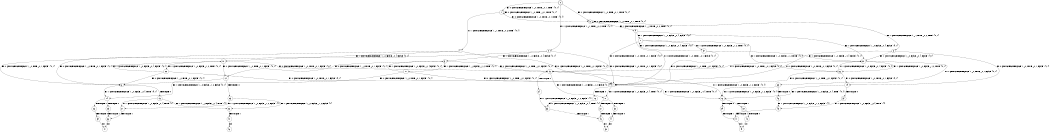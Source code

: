 digraph BCG {
size = "7, 10.5";
center = TRUE;
node [shape = circle];
0 [peripheries = 2];
0 -> 1 [label = "EX !0 !ATOMIC_EXCH_BRANCH (1, +0, TRUE, +0, 1, TRUE) !{0, 1}"];
0 -> 2 [label = "EX !1 !ATOMIC_EXCH_BRANCH (1, +1, TRUE, +0, 2, TRUE) !{0, 1}"];
0 -> 3 [label = "EX !0 !ATOMIC_EXCH_BRANCH (1, +0, TRUE, +0, 1, TRUE) !{0, 1}"];
1 -> 1 [label = "EX !0 !ATOMIC_EXCH_BRANCH (1, +0, TRUE, +0, 1, TRUE) !{0, 1}"];
1 -> 4 [label = "EX !1 !ATOMIC_EXCH_BRANCH (1, +1, TRUE, +0, 2, TRUE) !{0, 1}"];
1 -> 3 [label = "EX !0 !ATOMIC_EXCH_BRANCH (1, +0, TRUE, +0, 1, TRUE) !{0, 1}"];
2 -> 5 [label = "EX !1 !ATOMIC_EXCH_BRANCH (1, +0, FALSE, +0, 4, FALSE) !{0, 1}"];
2 -> 6 [label = "EX !0 !ATOMIC_EXCH_BRANCH (1, +0, TRUE, +0, 1, FALSE) !{0, 1}"];
2 -> 7 [label = "EX !0 !ATOMIC_EXCH_BRANCH (1, +0, TRUE, +0, 1, FALSE) !{0, 1}"];
3 -> 8 [label = "EX !1 !ATOMIC_EXCH_BRANCH (1, +1, TRUE, +0, 2, TRUE) !{0, 1}"];
3 -> 3 [label = "EX !0 !ATOMIC_EXCH_BRANCH (1, +0, TRUE, +0, 1, TRUE) !{0, 1}"];
3 -> 9 [label = "EX !1 !ATOMIC_EXCH_BRANCH (1, +1, TRUE, +0, 2, TRUE) !{0, 1}"];
4 -> 6 [label = "EX !0 !ATOMIC_EXCH_BRANCH (1, +0, TRUE, +0, 1, FALSE) !{0, 1}"];
4 -> 10 [label = "EX !1 !ATOMIC_EXCH_BRANCH (1, +0, FALSE, +0, 4, FALSE) !{0, 1}"];
4 -> 7 [label = "EX !0 !ATOMIC_EXCH_BRANCH (1, +0, TRUE, +0, 1, FALSE) !{0, 1}"];
5 -> 11 [label = "EX !1 !ATOMIC_EXCH_BRANCH (1, +0, FALSE, +1, 2, TRUE) !{0, 1}"];
5 -> 12 [label = "EX !0 !ATOMIC_EXCH_BRANCH (1, +0, TRUE, +0, 1, FALSE) !{0, 1}"];
5 -> 13 [label = "EX !0 !ATOMIC_EXCH_BRANCH (1, +0, TRUE, +0, 1, FALSE) !{0, 1}"];
6 -> 14 [label = "EX !1 !ATOMIC_EXCH_BRANCH (1, +0, FALSE, +0, 4, TRUE) !{0, 1}"];
6 -> 15 [label = "TERMINATE !0"];
7 -> 16 [label = "EX !1 !ATOMIC_EXCH_BRANCH (1, +0, FALSE, +0, 4, TRUE) !{0, 1}"];
7 -> 17 [label = "EX !1 !ATOMIC_EXCH_BRANCH (1, +0, FALSE, +0, 4, TRUE) !{0, 1}"];
7 -> 18 [label = "TERMINATE !0"];
8 -> 19 [label = "EX !0 !ATOMIC_EXCH_BRANCH (1, +0, TRUE, +0, 1, FALSE) !{0, 1}"];
8 -> 20 [label = "EX !1 !ATOMIC_EXCH_BRANCH (1, +0, FALSE, +0, 4, FALSE) !{0, 1}"];
8 -> 7 [label = "EX !0 !ATOMIC_EXCH_BRANCH (1, +0, TRUE, +0, 1, FALSE) !{0, 1}"];
9 -> 20 [label = "EX !1 !ATOMIC_EXCH_BRANCH (1, +0, FALSE, +0, 4, FALSE) !{0, 1}"];
9 -> 7 [label = "EX !0 !ATOMIC_EXCH_BRANCH (1, +0, TRUE, +0, 1, FALSE) !{0, 1}"];
9 -> 21 [label = "EX !1 !ATOMIC_EXCH_BRANCH (1, +0, FALSE, +0, 4, FALSE) !{0, 1}"];
10 -> 12 [label = "EX !0 !ATOMIC_EXCH_BRANCH (1, +0, TRUE, +0, 1, FALSE) !{0, 1}"];
10 -> 22 [label = "EX !1 !ATOMIC_EXCH_BRANCH (1, +0, FALSE, +1, 2, TRUE) !{0, 1}"];
10 -> 13 [label = "EX !0 !ATOMIC_EXCH_BRANCH (1, +0, TRUE, +0, 1, FALSE) !{0, 1}"];
11 -> 5 [label = "EX !1 !ATOMIC_EXCH_BRANCH (1, +0, FALSE, +0, 4, FALSE) !{0, 1}"];
11 -> 6 [label = "EX !0 !ATOMIC_EXCH_BRANCH (1, +0, TRUE, +0, 1, FALSE) !{0, 1}"];
11 -> 7 [label = "EX !0 !ATOMIC_EXCH_BRANCH (1, +0, TRUE, +0, 1, FALSE) !{0, 1}"];
12 -> 14 [label = "EX !1 !ATOMIC_EXCH_BRANCH (1, +0, FALSE, +1, 2, FALSE) !{0, 1}"];
12 -> 23 [label = "TERMINATE !0"];
13 -> 16 [label = "EX !1 !ATOMIC_EXCH_BRANCH (1, +0, FALSE, +1, 2, FALSE) !{0, 1}"];
13 -> 17 [label = "EX !1 !ATOMIC_EXCH_BRANCH (1, +0, FALSE, +1, 2, FALSE) !{0, 1}"];
13 -> 24 [label = "TERMINATE !0"];
14 -> 25 [label = "TERMINATE !0"];
14 -> 26 [label = "TERMINATE !1"];
15 -> 27 [label = "EX !1 !ATOMIC_EXCH_BRANCH (1, +0, FALSE, +0, 4, TRUE) !{1}"];
15 -> 28 [label = "EX !1 !ATOMIC_EXCH_BRANCH (1, +0, FALSE, +0, 4, TRUE) !{1}"];
16 -> 29 [label = "TERMINATE !0"];
16 -> 30 [label = "TERMINATE !1"];
17 -> 31 [label = "TERMINATE !0"];
17 -> 32 [label = "TERMINATE !1"];
18 -> 33 [label = "EX !1 !ATOMIC_EXCH_BRANCH (1, +0, FALSE, +0, 4, TRUE) !{1}"];
19 -> 16 [label = "EX !1 !ATOMIC_EXCH_BRANCH (1, +0, FALSE, +0, 4, TRUE) !{0, 1}"];
19 -> 34 [label = "TERMINATE !0"];
20 -> 35 [label = "EX !0 !ATOMIC_EXCH_BRANCH (1, +0, TRUE, +0, 1, FALSE) !{0, 1}"];
20 -> 36 [label = "EX !1 !ATOMIC_EXCH_BRANCH (1, +0, FALSE, +1, 2, TRUE) !{0, 1}"];
20 -> 13 [label = "EX !0 !ATOMIC_EXCH_BRANCH (1, +0, TRUE, +0, 1, FALSE) !{0, 1}"];
21 -> 36 [label = "EX !1 !ATOMIC_EXCH_BRANCH (1, +0, FALSE, +1, 2, TRUE) !{0, 1}"];
21 -> 13 [label = "EX !0 !ATOMIC_EXCH_BRANCH (1, +0, TRUE, +0, 1, FALSE) !{0, 1}"];
21 -> 37 [label = "EX !1 !ATOMIC_EXCH_BRANCH (1, +0, FALSE, +1, 2, TRUE) !{0, 1}"];
22 -> 6 [label = "EX !0 !ATOMIC_EXCH_BRANCH (1, +0, TRUE, +0, 1, FALSE) !{0, 1}"];
22 -> 10 [label = "EX !1 !ATOMIC_EXCH_BRANCH (1, +0, FALSE, +0, 4, FALSE) !{0, 1}"];
22 -> 7 [label = "EX !0 !ATOMIC_EXCH_BRANCH (1, +0, TRUE, +0, 1, FALSE) !{0, 1}"];
23 -> 27 [label = "EX !1 !ATOMIC_EXCH_BRANCH (1, +0, FALSE, +1, 2, FALSE) !{1}"];
23 -> 28 [label = "EX !1 !ATOMIC_EXCH_BRANCH (1, +0, FALSE, +1, 2, FALSE) !{1}"];
24 -> 33 [label = "EX !1 !ATOMIC_EXCH_BRANCH (1, +0, FALSE, +1, 2, FALSE) !{1}"];
25 -> 38 [label = "TERMINATE !1"];
26 -> 39 [label = "TERMINATE !0"];
27 -> 38 [label = "TERMINATE !1"];
28 -> 40 [label = "TERMINATE !1"];
29 -> 41 [label = "TERMINATE !1"];
30 -> 42 [label = "TERMINATE !0"];
31 -> 43 [label = "TERMINATE !1"];
32 -> 44 [label = "TERMINATE !0"];
33 -> 43 [label = "TERMINATE !1"];
34 -> 45 [label = "EX !1 !ATOMIC_EXCH_BRANCH (1, +0, FALSE, +0, 4, TRUE) !{1}"];
35 -> 16 [label = "EX !1 !ATOMIC_EXCH_BRANCH (1, +0, FALSE, +1, 2, FALSE) !{0, 1}"];
35 -> 46 [label = "TERMINATE !0"];
36 -> 19 [label = "EX !0 !ATOMIC_EXCH_BRANCH (1, +0, TRUE, +0, 1, FALSE) !{0, 1}"];
36 -> 20 [label = "EX !1 !ATOMIC_EXCH_BRANCH (1, +0, FALSE, +0, 4, FALSE) !{0, 1}"];
36 -> 7 [label = "EX !0 !ATOMIC_EXCH_BRANCH (1, +0, TRUE, +0, 1, FALSE) !{0, 1}"];
37 -> 20 [label = "EX !1 !ATOMIC_EXCH_BRANCH (1, +0, FALSE, +0, 4, FALSE) !{0, 1}"];
37 -> 7 [label = "EX !0 !ATOMIC_EXCH_BRANCH (1, +0, TRUE, +0, 1, FALSE) !{0, 1}"];
37 -> 21 [label = "EX !1 !ATOMIC_EXCH_BRANCH (1, +0, FALSE, +0, 4, FALSE) !{0, 1}"];
38 -> 47 [label = "exit"];
39 -> 47 [label = "exit"];
40 -> 48 [label = "exit"];
41 -> 49 [label = "exit"];
42 -> 49 [label = "exit"];
43 -> 50 [label = "exit"];
44 -> 50 [label = "exit"];
45 -> 41 [label = "TERMINATE !1"];
46 -> 45 [label = "EX !1 !ATOMIC_EXCH_BRANCH (1, +0, FALSE, +1, 2, FALSE) !{1}"];
}

